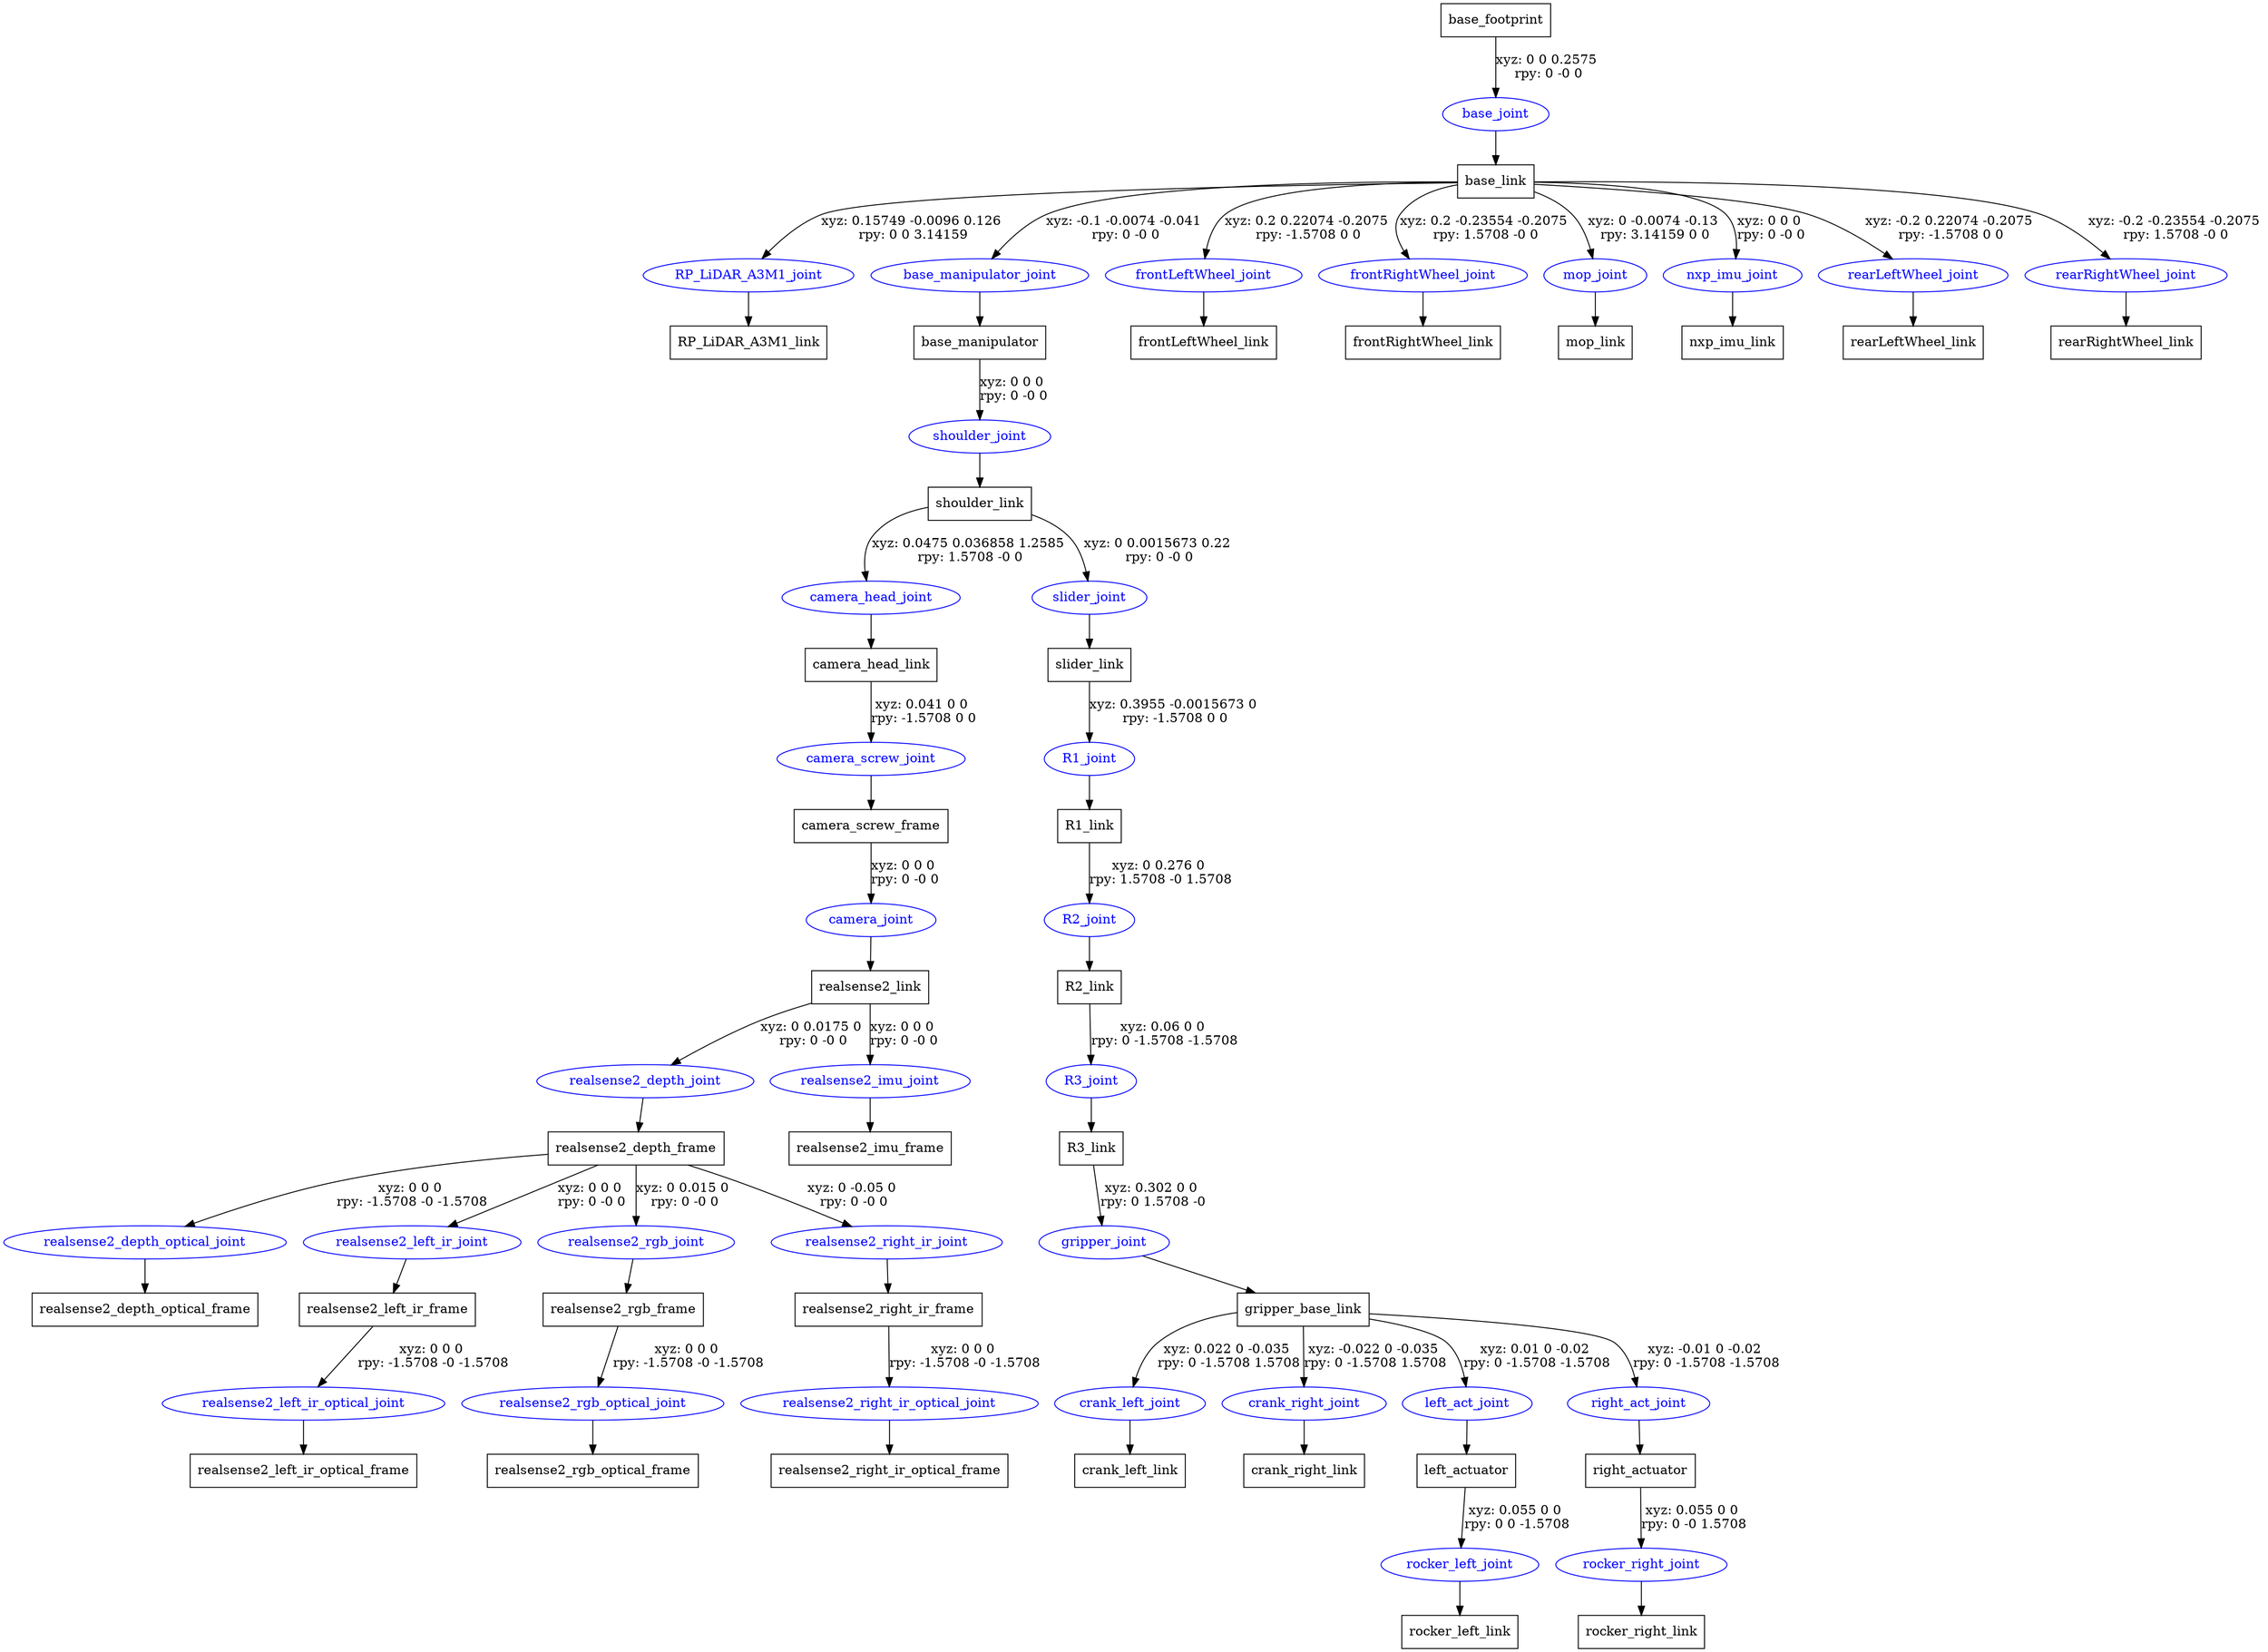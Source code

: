 digraph G {
node [shape=box];
"base_footprint" [label="base_footprint"];
"base_link" [label="base_link"];
"RP_LiDAR_A3M1_link" [label="RP_LiDAR_A3M1_link"];
"base_manipulator" [label="base_manipulator"];
"shoulder_link" [label="shoulder_link"];
"camera_head_link" [label="camera_head_link"];
"camera_screw_frame" [label="camera_screw_frame"];
"realsense2_link" [label="realsense2_link"];
"realsense2_depth_frame" [label="realsense2_depth_frame"];
"realsense2_depth_optical_frame" [label="realsense2_depth_optical_frame"];
"realsense2_left_ir_frame" [label="realsense2_left_ir_frame"];
"realsense2_left_ir_optical_frame" [label="realsense2_left_ir_optical_frame"];
"realsense2_rgb_frame" [label="realsense2_rgb_frame"];
"realsense2_rgb_optical_frame" [label="realsense2_rgb_optical_frame"];
"realsense2_right_ir_frame" [label="realsense2_right_ir_frame"];
"realsense2_right_ir_optical_frame" [label="realsense2_right_ir_optical_frame"];
"realsense2_imu_frame" [label="realsense2_imu_frame"];
"slider_link" [label="slider_link"];
"R1_link" [label="R1_link"];
"R2_link" [label="R2_link"];
"R3_link" [label="R3_link"];
"gripper_base_link" [label="gripper_base_link"];
"crank_left_link" [label="crank_left_link"];
"crank_right_link" [label="crank_right_link"];
"left_actuator" [label="left_actuator"];
"rocker_left_link" [label="rocker_left_link"];
"right_actuator" [label="right_actuator"];
"rocker_right_link" [label="rocker_right_link"];
"frontLeftWheel_link" [label="frontLeftWheel_link"];
"frontRightWheel_link" [label="frontRightWheel_link"];
"mop_link" [label="mop_link"];
"nxp_imu_link" [label="nxp_imu_link"];
"rearLeftWheel_link" [label="rearLeftWheel_link"];
"rearRightWheel_link" [label="rearRightWheel_link"];
node [shape=ellipse, color=blue, fontcolor=blue];
"base_footprint" -> "base_joint" [label="xyz: 0 0 0.2575 \nrpy: 0 -0 0"]
"base_joint" -> "base_link"
"base_link" -> "RP_LiDAR_A3M1_joint" [label="xyz: 0.15749 -0.0096 0.126 \nrpy: 0 0 3.14159"]
"RP_LiDAR_A3M1_joint" -> "RP_LiDAR_A3M1_link"
"base_link" -> "base_manipulator_joint" [label="xyz: -0.1 -0.0074 -0.041 \nrpy: 0 -0 0"]
"base_manipulator_joint" -> "base_manipulator"
"base_manipulator" -> "shoulder_joint" [label="xyz: 0 0 0 \nrpy: 0 -0 0"]
"shoulder_joint" -> "shoulder_link"
"shoulder_link" -> "camera_head_joint" [label="xyz: 0.0475 0.036858 1.2585 \nrpy: 1.5708 -0 0"]
"camera_head_joint" -> "camera_head_link"
"camera_head_link" -> "camera_screw_joint" [label="xyz: 0.041 0 0 \nrpy: -1.5708 0 0"]
"camera_screw_joint" -> "camera_screw_frame"
"camera_screw_frame" -> "camera_joint" [label="xyz: 0 0 0 \nrpy: 0 -0 0"]
"camera_joint" -> "realsense2_link"
"realsense2_link" -> "realsense2_depth_joint" [label="xyz: 0 0.0175 0 \nrpy: 0 -0 0"]
"realsense2_depth_joint" -> "realsense2_depth_frame"
"realsense2_depth_frame" -> "realsense2_depth_optical_joint" [label="xyz: 0 0 0 \nrpy: -1.5708 -0 -1.5708"]
"realsense2_depth_optical_joint" -> "realsense2_depth_optical_frame"
"realsense2_depth_frame" -> "realsense2_left_ir_joint" [label="xyz: 0 0 0 \nrpy: 0 -0 0"]
"realsense2_left_ir_joint" -> "realsense2_left_ir_frame"
"realsense2_left_ir_frame" -> "realsense2_left_ir_optical_joint" [label="xyz: 0 0 0 \nrpy: -1.5708 -0 -1.5708"]
"realsense2_left_ir_optical_joint" -> "realsense2_left_ir_optical_frame"
"realsense2_depth_frame" -> "realsense2_rgb_joint" [label="xyz: 0 0.015 0 \nrpy: 0 -0 0"]
"realsense2_rgb_joint" -> "realsense2_rgb_frame"
"realsense2_rgb_frame" -> "realsense2_rgb_optical_joint" [label="xyz: 0 0 0 \nrpy: -1.5708 -0 -1.5708"]
"realsense2_rgb_optical_joint" -> "realsense2_rgb_optical_frame"
"realsense2_depth_frame" -> "realsense2_right_ir_joint" [label="xyz: 0 -0.05 0 \nrpy: 0 -0 0"]
"realsense2_right_ir_joint" -> "realsense2_right_ir_frame"
"realsense2_right_ir_frame" -> "realsense2_right_ir_optical_joint" [label="xyz: 0 0 0 \nrpy: -1.5708 -0 -1.5708"]
"realsense2_right_ir_optical_joint" -> "realsense2_right_ir_optical_frame"
"realsense2_link" -> "realsense2_imu_joint" [label="xyz: 0 0 0 \nrpy: 0 -0 0"]
"realsense2_imu_joint" -> "realsense2_imu_frame"
"shoulder_link" -> "slider_joint" [label="xyz: 0 0.0015673 0.22 \nrpy: 0 -0 0"]
"slider_joint" -> "slider_link"
"slider_link" -> "R1_joint" [label="xyz: 0.3955 -0.0015673 0 \nrpy: -1.5708 0 0"]
"R1_joint" -> "R1_link"
"R1_link" -> "R2_joint" [label="xyz: 0 0.276 0 \nrpy: 1.5708 -0 1.5708"]
"R2_joint" -> "R2_link"
"R2_link" -> "R3_joint" [label="xyz: 0.06 0 0 \nrpy: 0 -1.5708 -1.5708"]
"R3_joint" -> "R3_link"
"R3_link" -> "gripper_joint" [label="xyz: 0.302 0 0 \nrpy: 0 1.5708 -0"]
"gripper_joint" -> "gripper_base_link"
"gripper_base_link" -> "crank_left_joint" [label="xyz: 0.022 0 -0.035 \nrpy: 0 -1.5708 1.5708"]
"crank_left_joint" -> "crank_left_link"
"gripper_base_link" -> "crank_right_joint" [label="xyz: -0.022 0 -0.035 \nrpy: 0 -1.5708 1.5708"]
"crank_right_joint" -> "crank_right_link"
"gripper_base_link" -> "left_act_joint" [label="xyz: 0.01 0 -0.02 \nrpy: 0 -1.5708 -1.5708"]
"left_act_joint" -> "left_actuator"
"left_actuator" -> "rocker_left_joint" [label="xyz: 0.055 0 0 \nrpy: 0 0 -1.5708"]
"rocker_left_joint" -> "rocker_left_link"
"gripper_base_link" -> "right_act_joint" [label="xyz: -0.01 0 -0.02 \nrpy: 0 -1.5708 -1.5708"]
"right_act_joint" -> "right_actuator"
"right_actuator" -> "rocker_right_joint" [label="xyz: 0.055 0 0 \nrpy: 0 -0 1.5708"]
"rocker_right_joint" -> "rocker_right_link"
"base_link" -> "frontLeftWheel_joint" [label="xyz: 0.2 0.22074 -0.2075 \nrpy: -1.5708 0 0"]
"frontLeftWheel_joint" -> "frontLeftWheel_link"
"base_link" -> "frontRightWheel_joint" [label="xyz: 0.2 -0.23554 -0.2075 \nrpy: 1.5708 -0 0"]
"frontRightWheel_joint" -> "frontRightWheel_link"
"base_link" -> "mop_joint" [label="xyz: 0 -0.0074 -0.13 \nrpy: 3.14159 0 0"]
"mop_joint" -> "mop_link"
"base_link" -> "nxp_imu_joint" [label="xyz: 0 0 0 \nrpy: 0 -0 0"]
"nxp_imu_joint" -> "nxp_imu_link"
"base_link" -> "rearLeftWheel_joint" [label="xyz: -0.2 0.22074 -0.2075 \nrpy: -1.5708 0 0"]
"rearLeftWheel_joint" -> "rearLeftWheel_link"
"base_link" -> "rearRightWheel_joint" [label="xyz: -0.2 -0.23554 -0.2075 \nrpy: 1.5708 -0 0"]
"rearRightWheel_joint" -> "rearRightWheel_link"
}

